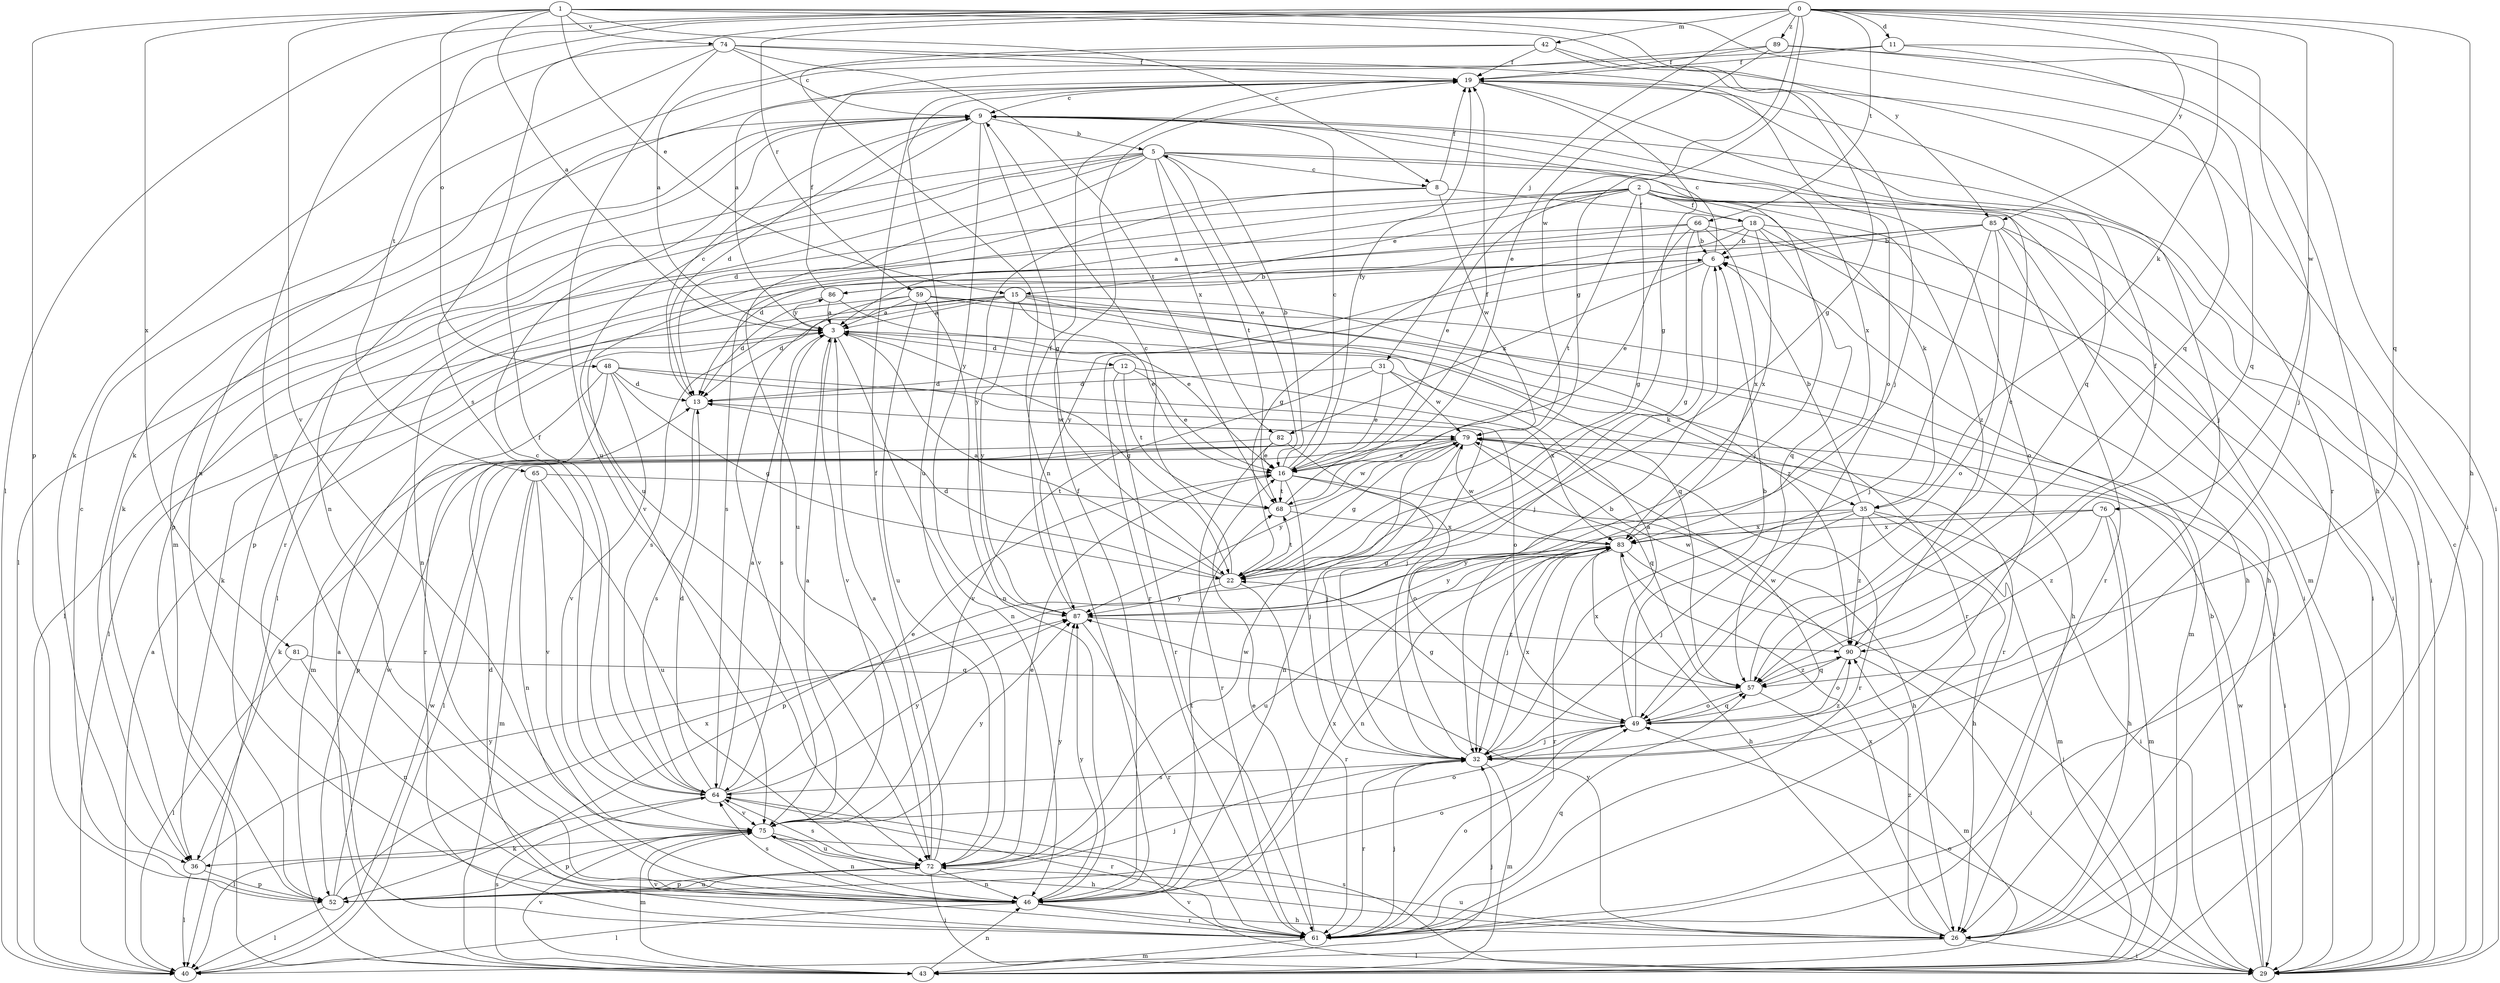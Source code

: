 strict digraph  {
0;
1;
2;
3;
5;
6;
8;
9;
11;
12;
13;
15;
16;
18;
19;
22;
26;
29;
31;
32;
35;
36;
40;
42;
43;
46;
48;
49;
52;
57;
59;
61;
64;
65;
66;
68;
72;
74;
75;
76;
79;
81;
82;
83;
85;
86;
87;
89;
90;
0 -> 11  [label=d];
0 -> 22  [label=g];
0 -> 26  [label=h];
0 -> 31  [label=j];
0 -> 35  [label=k];
0 -> 40  [label=l];
0 -> 42  [label=m];
0 -> 46  [label=n];
0 -> 57  [label=q];
0 -> 59  [label=r];
0 -> 64  [label=s];
0 -> 65  [label=t];
0 -> 66  [label=t];
0 -> 76  [label=w];
0 -> 79  [label=w];
0 -> 85  [label=y];
0 -> 89  [label=z];
1 -> 3  [label=a];
1 -> 8  [label=c];
1 -> 15  [label=e];
1 -> 32  [label=j];
1 -> 48  [label=o];
1 -> 52  [label=p];
1 -> 57  [label=q];
1 -> 74  [label=v];
1 -> 75  [label=v];
1 -> 81  [label=x];
1 -> 85  [label=y];
2 -> 3  [label=a];
2 -> 15  [label=e];
2 -> 16  [label=e];
2 -> 18  [label=f];
2 -> 22  [label=g];
2 -> 29  [label=i];
2 -> 35  [label=k];
2 -> 43  [label=m];
2 -> 49  [label=o];
2 -> 52  [label=p];
2 -> 68  [label=t];
2 -> 75  [label=v];
2 -> 90  [label=z];
3 -> 12  [label=d];
3 -> 22  [label=g];
3 -> 35  [label=k];
3 -> 46  [label=n];
3 -> 64  [label=s];
3 -> 75  [label=v];
3 -> 86  [label=y];
5 -> 8  [label=c];
5 -> 13  [label=d];
5 -> 16  [label=e];
5 -> 29  [label=i];
5 -> 32  [label=j];
5 -> 36  [label=k];
5 -> 40  [label=l];
5 -> 52  [label=p];
5 -> 61  [label=r];
5 -> 68  [label=t];
5 -> 82  [label=x];
6 -> 9  [label=c];
6 -> 32  [label=j];
6 -> 40  [label=l];
6 -> 61  [label=r];
6 -> 82  [label=x];
6 -> 86  [label=y];
8 -> 18  [label=f];
8 -> 19  [label=f];
8 -> 72  [label=u];
8 -> 79  [label=w];
8 -> 87  [label=y];
9 -> 5  [label=b];
9 -> 13  [label=d];
9 -> 22  [label=g];
9 -> 43  [label=m];
9 -> 46  [label=n];
9 -> 72  [label=u];
9 -> 83  [label=x];
9 -> 87  [label=y];
11 -> 19  [label=f];
11 -> 32  [label=j];
11 -> 36  [label=k];
11 -> 57  [label=q];
12 -> 13  [label=d];
12 -> 16  [label=e];
12 -> 61  [label=r];
12 -> 68  [label=t];
12 -> 83  [label=x];
13 -> 9  [label=c];
13 -> 64  [label=s];
13 -> 79  [label=w];
15 -> 3  [label=a];
15 -> 13  [label=d];
15 -> 16  [label=e];
15 -> 26  [label=h];
15 -> 40  [label=l];
15 -> 57  [label=q];
15 -> 64  [label=s];
15 -> 87  [label=y];
15 -> 90  [label=z];
16 -> 5  [label=b];
16 -> 9  [label=c];
16 -> 19  [label=f];
16 -> 26  [label=h];
16 -> 32  [label=j];
16 -> 49  [label=o];
16 -> 68  [label=t];
18 -> 6  [label=b];
18 -> 22  [label=g];
18 -> 26  [label=h];
18 -> 29  [label=i];
18 -> 46  [label=n];
18 -> 57  [label=q];
18 -> 83  [label=x];
19 -> 9  [label=c];
19 -> 22  [label=g];
19 -> 29  [label=i];
19 -> 32  [label=j];
19 -> 57  [label=q];
19 -> 72  [label=u];
22 -> 3  [label=a];
22 -> 9  [label=c];
22 -> 13  [label=d];
22 -> 61  [label=r];
22 -> 68  [label=t];
22 -> 87  [label=y];
26 -> 29  [label=i];
26 -> 40  [label=l];
26 -> 72  [label=u];
26 -> 83  [label=x];
26 -> 87  [label=y];
26 -> 90  [label=z];
29 -> 6  [label=b];
29 -> 9  [label=c];
29 -> 49  [label=o];
29 -> 64  [label=s];
29 -> 75  [label=v];
29 -> 79  [label=w];
31 -> 13  [label=d];
31 -> 16  [label=e];
31 -> 61  [label=r];
31 -> 75  [label=v];
31 -> 79  [label=w];
32 -> 6  [label=b];
32 -> 43  [label=m];
32 -> 61  [label=r];
32 -> 64  [label=s];
32 -> 83  [label=x];
32 -> 90  [label=z];
35 -> 6  [label=b];
35 -> 26  [label=h];
35 -> 29  [label=i];
35 -> 32  [label=j];
35 -> 43  [label=m];
35 -> 52  [label=p];
35 -> 83  [label=x];
35 -> 90  [label=z];
36 -> 40  [label=l];
36 -> 52  [label=p];
36 -> 87  [label=y];
40 -> 3  [label=a];
40 -> 79  [label=w];
42 -> 3  [label=a];
42 -> 19  [label=f];
42 -> 22  [label=g];
42 -> 46  [label=n];
42 -> 61  [label=r];
43 -> 3  [label=a];
43 -> 32  [label=j];
43 -> 46  [label=n];
43 -> 64  [label=s];
43 -> 75  [label=v];
46 -> 19  [label=f];
46 -> 26  [label=h];
46 -> 40  [label=l];
46 -> 61  [label=r];
46 -> 64  [label=s];
46 -> 68  [label=t];
46 -> 83  [label=x];
46 -> 87  [label=y];
48 -> 13  [label=d];
48 -> 22  [label=g];
48 -> 32  [label=j];
48 -> 43  [label=m];
48 -> 49  [label=o];
48 -> 61  [label=r];
48 -> 75  [label=v];
49 -> 3  [label=a];
49 -> 6  [label=b];
49 -> 22  [label=g];
49 -> 32  [label=j];
49 -> 57  [label=q];
49 -> 79  [label=w];
52 -> 9  [label=c];
52 -> 32  [label=j];
52 -> 40  [label=l];
52 -> 49  [label=o];
52 -> 72  [label=u];
52 -> 79  [label=w];
52 -> 83  [label=x];
57 -> 9  [label=c];
57 -> 43  [label=m];
57 -> 49  [label=o];
57 -> 83  [label=x];
57 -> 90  [label=z];
59 -> 3  [label=a];
59 -> 13  [label=d];
59 -> 29  [label=i];
59 -> 43  [label=m];
59 -> 46  [label=n];
59 -> 61  [label=r];
59 -> 72  [label=u];
59 -> 75  [label=v];
61 -> 13  [label=d];
61 -> 16  [label=e];
61 -> 32  [label=j];
61 -> 43  [label=m];
61 -> 49  [label=o];
61 -> 57  [label=q];
61 -> 75  [label=v];
64 -> 3  [label=a];
64 -> 9  [label=c];
64 -> 13  [label=d];
64 -> 16  [label=e];
64 -> 19  [label=f];
64 -> 40  [label=l];
64 -> 61  [label=r];
64 -> 75  [label=v];
64 -> 87  [label=y];
65 -> 43  [label=m];
65 -> 46  [label=n];
65 -> 68  [label=t];
65 -> 72  [label=u];
65 -> 75  [label=v];
66 -> 6  [label=b];
66 -> 16  [label=e];
66 -> 22  [label=g];
66 -> 29  [label=i];
66 -> 40  [label=l];
66 -> 64  [label=s];
66 -> 83  [label=x];
68 -> 19  [label=f];
68 -> 79  [label=w];
68 -> 83  [label=x];
72 -> 3  [label=a];
72 -> 16  [label=e];
72 -> 19  [label=f];
72 -> 29  [label=i];
72 -> 46  [label=n];
72 -> 52  [label=p];
72 -> 64  [label=s];
72 -> 79  [label=w];
72 -> 87  [label=y];
74 -> 9  [label=c];
74 -> 19  [label=f];
74 -> 36  [label=k];
74 -> 46  [label=n];
74 -> 49  [label=o];
74 -> 68  [label=t];
74 -> 72  [label=u];
75 -> 3  [label=a];
75 -> 26  [label=h];
75 -> 36  [label=k];
75 -> 43  [label=m];
75 -> 46  [label=n];
75 -> 49  [label=o];
75 -> 52  [label=p];
75 -> 72  [label=u];
75 -> 87  [label=y];
76 -> 26  [label=h];
76 -> 43  [label=m];
76 -> 83  [label=x];
76 -> 87  [label=y];
76 -> 90  [label=z];
79 -> 16  [label=e];
79 -> 22  [label=g];
79 -> 29  [label=i];
79 -> 36  [label=k];
79 -> 40  [label=l];
79 -> 46  [label=n];
79 -> 57  [label=q];
79 -> 61  [label=r];
79 -> 87  [label=y];
81 -> 40  [label=l];
81 -> 46  [label=n];
81 -> 57  [label=q];
82 -> 16  [label=e];
82 -> 32  [label=j];
82 -> 52  [label=p];
82 -> 61  [label=r];
83 -> 22  [label=g];
83 -> 26  [label=h];
83 -> 29  [label=i];
83 -> 32  [label=j];
83 -> 46  [label=n];
83 -> 61  [label=r];
83 -> 72  [label=u];
83 -> 79  [label=w];
83 -> 87  [label=y];
85 -> 6  [label=b];
85 -> 13  [label=d];
85 -> 26  [label=h];
85 -> 29  [label=i];
85 -> 32  [label=j];
85 -> 49  [label=o];
85 -> 61  [label=r];
85 -> 87  [label=y];
86 -> 3  [label=a];
86 -> 6  [label=b];
86 -> 16  [label=e];
86 -> 19  [label=f];
86 -> 36  [label=k];
87 -> 19  [label=f];
87 -> 61  [label=r];
87 -> 90  [label=z];
89 -> 3  [label=a];
89 -> 16  [label=e];
89 -> 19  [label=f];
89 -> 26  [label=h];
89 -> 29  [label=i];
90 -> 19  [label=f];
90 -> 29  [label=i];
90 -> 49  [label=o];
90 -> 57  [label=q];
90 -> 79  [label=w];
}
